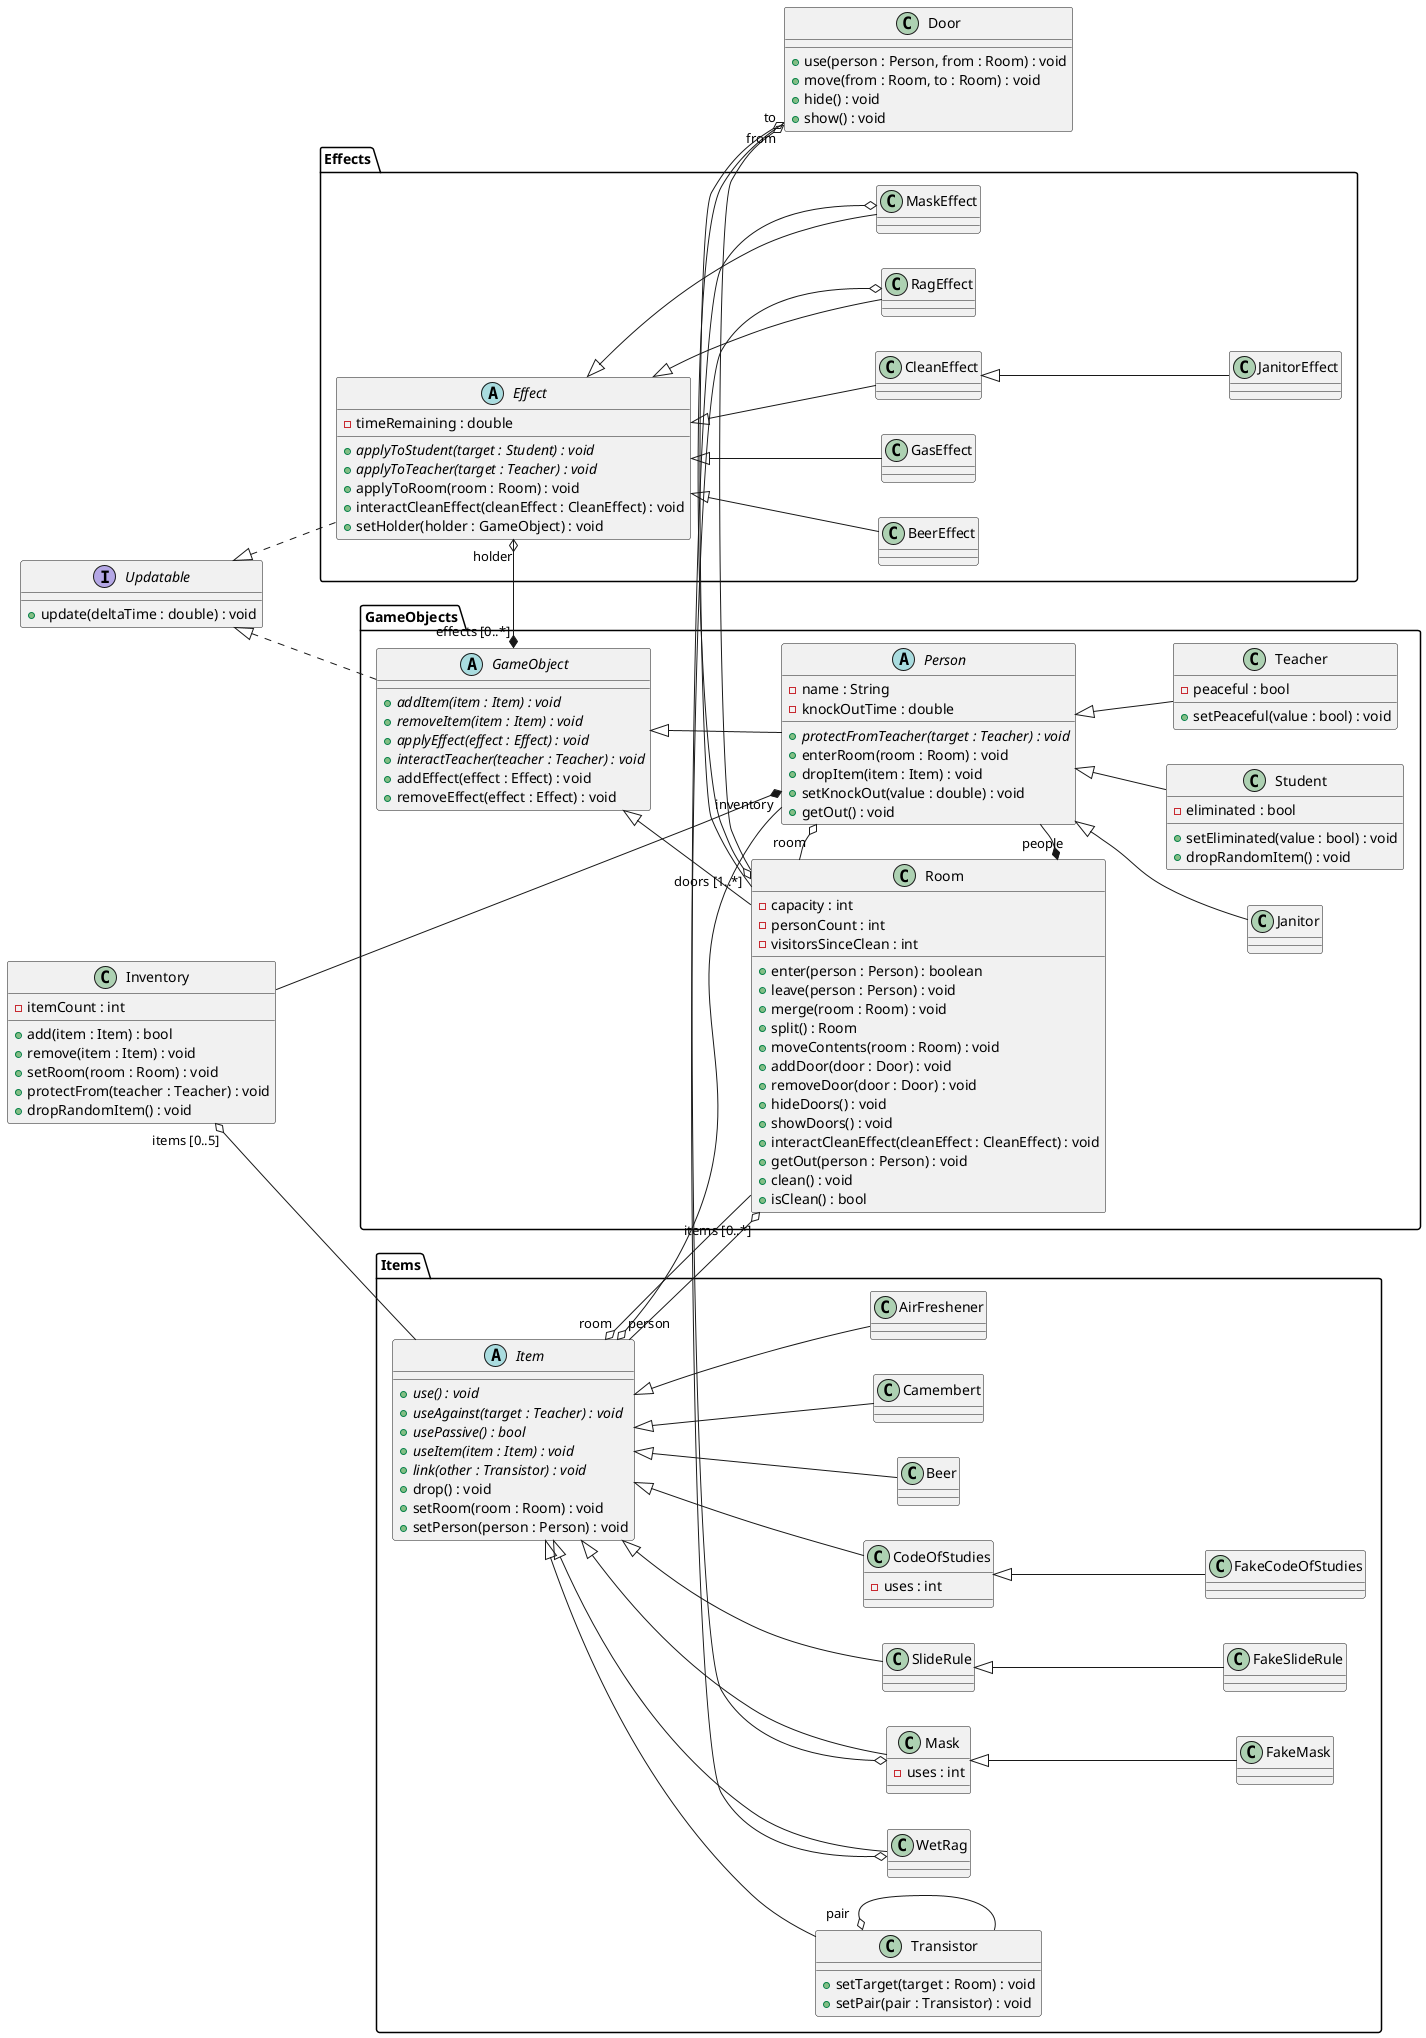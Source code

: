 @startuml overview

left to right direction

interface Updatable {
	+ update(deltaTime : double) : void
}

class Door {
	+ use(person : Person, from : Room) : void
	+ move(from : Room, to : Room) : void
	+ hide() : void
	+ show() : void
}

class Inventory {
	- itemCount : int
	+ add(item : Item) : bool
	+ remove(item : Item) : void
	+ setRoom(room : Room) : void
	+ protectFrom(teacher : Teacher) : void
	+ dropRandomItem() : void
}

package Items {
	abstract Item {
		+ {abstract} use() : void
		+ {abstract} useAgainst(target : Teacher) : void
		+ {abstract} usePassive() : bool
		+ {abstract} useItem(item : Item) : void
		+ {abstract} link(other : Transistor) : void
		+ drop() : void
		+ setRoom(room : Room) : void
		+ setPerson(person : Person) : void	
	}
	
	class SlideRule

	class FakeSlideRule
	
	class Transistor {
		+ setTarget(target : Room) : void
		+ setPair(pair : Transistor) : void
	}
	
	class CodeOfStudies {
		- uses : int
	}

	class FakeCodeOfStudies

	class Beer 
	
	class WetRag 
	
	class Mask {
		- uses : int
	}

	class FakeMask

	class Camembert

	class AirFreshener

	together {
		Item <|-- SlideRule
		Item <|-- Transistor
		Item <|-- CodeOfStudies
		Item <|-- Beer
		Item <|-- WetRag
		Item <|-- Mask
		Item <|-- Camembert
		Item <|-- AirFreshener
		SlideRule <|-- FakeSlideRule
		CodeOfStudies <|-- FakeCodeOfStudies
		Mask <|-- FakeMask

	}

	Transistor "pair" o- Transistor
}

package Effects {
	abstract Effect {
		- timeRemaining : double
		+ {abstract} applyToStudent(target : Student) : void
		+ {abstract} applyToTeacher(target : Teacher) : void
		+ applyToRoom(room : Room) : void
		+ interactCleanEffect(cleanEffect : CleanEffect) : void
		+ setHolder(holder : GameObject) : void
	}

	class BeerEffect
	class RagEffect
	class GasEffect
	class MaskEffect
	class CleanEffect
	class JanitorEffect

	together {
		Effect <|-- BeerEffect
		Effect <|-- RagEffect
		Effect <|-- GasEffect
		Effect <|-- MaskEffect
		Effect <|-- CleanEffect
		CleanEffect <|-- JanitorEffect
	}
	
	Updatable <|.- Effect
}

package GameObjects {
	abstract GameObject {
		+ {abstract} addItem(item : Item) : void
		+ {abstract} removeItem(item : Item) : void
		+ {abstract} applyEffect(effect : Effect) : void
		+ {abstract} interactTeacher(teacher : Teacher) : void
		+ addEffect(effect : Effect) : void
		+ removeEffect(effect : Effect) : void
	}

	abstract Person {
		- name : String
		- knockOutTime : double
		+ {abstract} protectFromTeacher(target : Teacher) : void
		+ enterRoom(room : Room) : void
		+ dropItem(item : Item) : void
		+ setKnockOut(value : double) : void
		+ getOut() : void
	}

	class Student {
		- eliminated : bool
		+ setEliminated(value : bool) : void
		+ dropRandomItem() : void
	}
	class Teacher {
		- peaceful : bool
		+ setPeaceful(value : bool) : void
	}
	class Janitor

	class Room {
		- capacity : int
		- personCount : int
		- visitorsSinceClean : int
		+ enter(person : Person) : boolean
		+ leave(person : Person) : void
		+ merge(room : Room) : void
		+ split() : Room
		+ moveContents(room : Room) : void
		+ addDoor(door : Door) : void
		+ removeDoor(door : Door) : void 
		+ hideDoors() : void
		+ showDoors() : void
		+ interactCleanEffect(cleanEffect : CleanEffect) : void
		+ getOut(person : Person) : void
		+ clean() : void
		+ isClean() : bool
	}
	
	Updatable <|.- GameObject
	GameObject <|-- Person
	GameObject <|-- Room
	Person <|-- Teacher
	Person <|-- Student
	Person <|-- Janitor

	Room "people" *- Person
	Person "room" o- Room
	Room "doors [1..*]" o- Door
	Person "inventory" *- Inventory
	GameObject "effects [0..*]" *-- Effect
	Room "items [0..*]" o-- Item
}

Door "from" o- Room
Door "to" o- Room
Inventory "items [0..5]" o-- Item
Item "room" o-- Room
Item "person" o-- Person
Effect "holder" o-- GameObject

WetRag o-o RagEffect
Mask o-o MaskEffect
@enduml